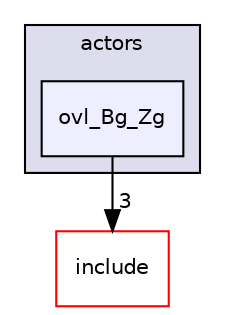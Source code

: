 digraph "src/overlays/actors/ovl_Bg_Zg" {
  compound=true
  node [ fontsize="10", fontname="Helvetica"];
  edge [ labelfontsize="10", labelfontname="Helvetica"];
  subgraph clusterdir_e93473484be31ce7bcb356bd643a22f8 {
    graph [ bgcolor="#ddddee", pencolor="black", label="actors" fontname="Helvetica", fontsize="10", URL="dir_e93473484be31ce7bcb356bd643a22f8.html"]
  dir_a90c4339883062f7b90fdd542cb64acd [shape=box, label="ovl_Bg_Zg", style="filled", fillcolor="#eeeeff", pencolor="black", URL="dir_a90c4339883062f7b90fdd542cb64acd.html"];
  }
  dir_d44c64559bbebec7f509842c48db8b23 [shape=box label="include" fillcolor="white" style="filled" color="red" URL="dir_d44c64559bbebec7f509842c48db8b23.html"];
  dir_a90c4339883062f7b90fdd542cb64acd->dir_d44c64559bbebec7f509842c48db8b23 [headlabel="3", labeldistance=1.5 headhref="dir_000138_000000.html"];
}
